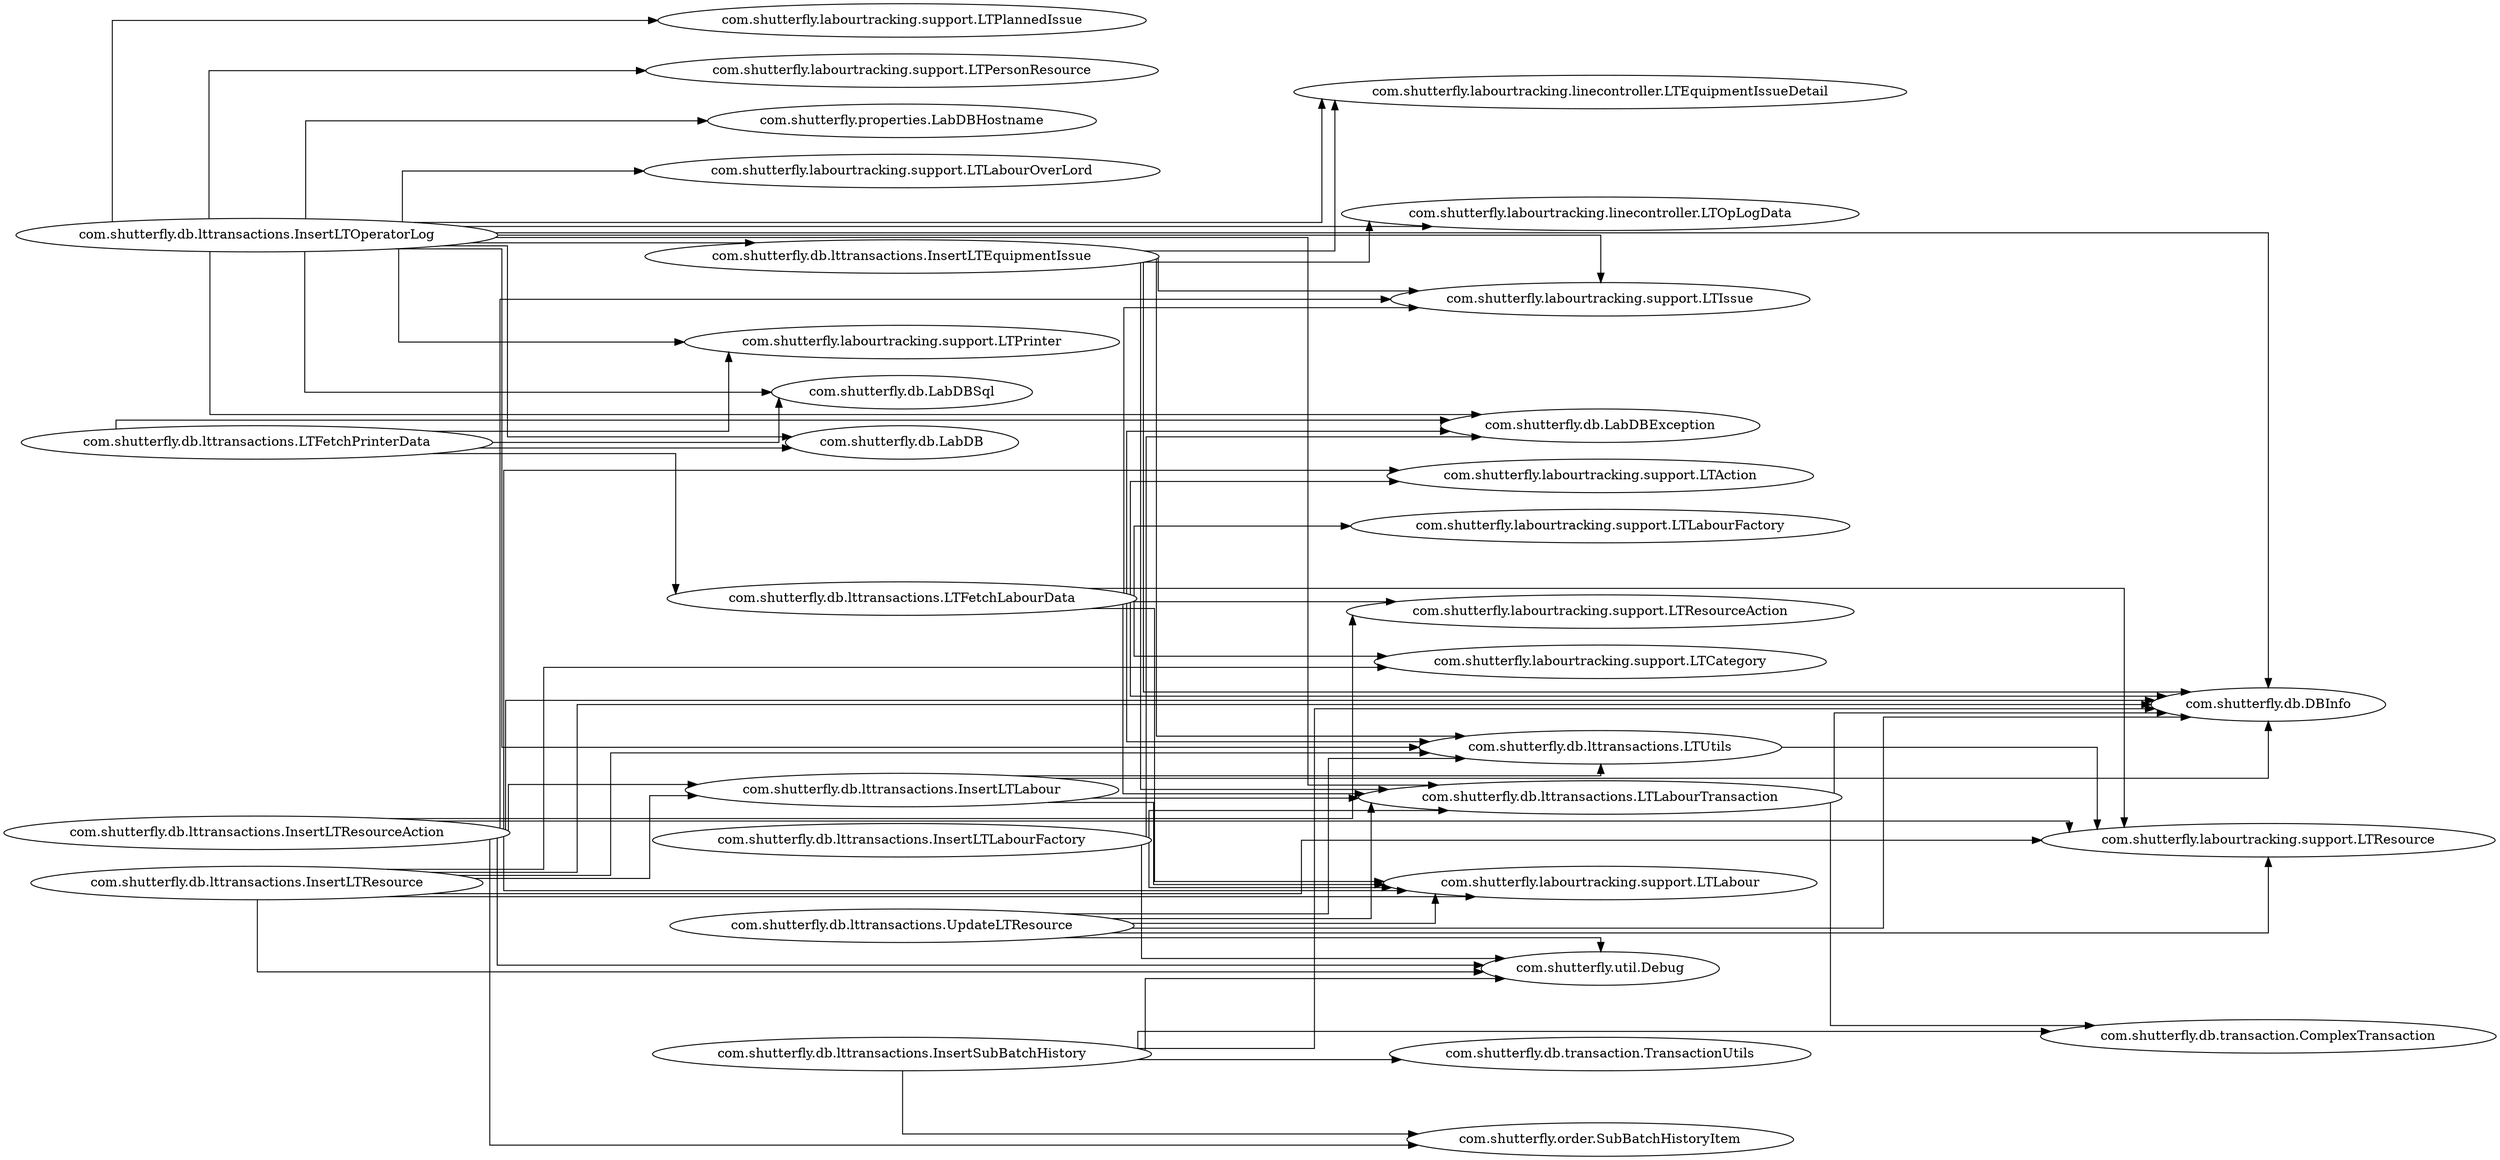 digraph dependencyGraph {
 concentrate=true;
 rankdir="LR"; 
ranksep="2.0";
"com.shutterfly.db.lttransactions.InsertLTEquipmentIssue"; 
"com.shutterfly.db.lttransactions.InsertLTEquipmentIssue"->"com.shutterfly.db.lttransactions.LTLabourTransaction";
"com.shutterfly.db.lttransactions.InsertLTEquipmentIssue"->"com.shutterfly.labourtracking.linecontroller.LTEquipmentIssueDetail";
"com.shutterfly.db.lttransactions.InsertLTEquipmentIssue"->"com.shutterfly.labourtracking.linecontroller.LTOpLogData";
"com.shutterfly.db.lttransactions.InsertLTEquipmentIssue"->"com.shutterfly.db.DBInfo";
"com.shutterfly.db.lttransactions.InsertLTEquipmentIssue"->"com.shutterfly.db.lttransactions.LTUtils";
"com.shutterfly.db.lttransactions.InsertLTEquipmentIssue"->"com.shutterfly.labourtracking.support.LTIssue";
"com.shutterfly.db.lttransactions.InsertLTLabour"; 
"com.shutterfly.db.lttransactions.InsertLTLabour"->"com.shutterfly.db.lttransactions.LTLabourTransaction";
"com.shutterfly.db.lttransactions.InsertLTLabour"->"com.shutterfly.labourtracking.support.LTLabour";
"com.shutterfly.db.lttransactions.InsertLTLabour"->"com.shutterfly.db.DBInfo";
"com.shutterfly.db.lttransactions.InsertLTLabour"->"com.shutterfly.db.lttransactions.LTUtils";
"com.shutterfly.db.lttransactions.InsertLTLabourFactory"; 
"com.shutterfly.db.lttransactions.InsertLTLabourFactory"->"com.shutterfly.labourtracking.support.LTLabour";
"com.shutterfly.db.lttransactions.InsertLTLabourFactory"->"com.shutterfly.db.lttransactions.LTLabourTransaction";
"com.shutterfly.db.lttransactions.InsertLTLabourFactory"->"com.shutterfly.db.LabDBException";
"com.shutterfly.db.lttransactions.InsertLTLabourFactory"->"com.shutterfly.util.Debug";
"com.shutterfly.db.lttransactions.InsertLTOperatorLog"; 
"com.shutterfly.db.lttransactions.InsertLTOperatorLog"->"com.shutterfly.db.lttransactions.LTLabourTransaction";
"com.shutterfly.db.lttransactions.InsertLTOperatorLog"->"com.shutterfly.labourtracking.linecontroller.LTOpLogData";
"com.shutterfly.db.lttransactions.InsertLTOperatorLog"->"com.shutterfly.db.DBInfo";
"com.shutterfly.db.lttransactions.InsertLTOperatorLog"->"com.shutterfly.labourtracking.linecontroller.LTEquipmentIssueDetail";
"com.shutterfly.db.lttransactions.InsertLTOperatorLog"->"com.shutterfly.db.LabDBException";
"com.shutterfly.db.lttransactions.InsertLTOperatorLog"->"com.shutterfly.db.LabDB";
"com.shutterfly.db.lttransactions.InsertLTOperatorLog"->"com.shutterfly.labourtracking.support.LTPlannedIssue";
"com.shutterfly.db.lttransactions.InsertLTOperatorLog"->"com.shutterfly.db.lttransactions.LTUtils";
"com.shutterfly.db.lttransactions.InsertLTOperatorLog"->"com.shutterfly.labourtracking.support.LTPersonResource";
"com.shutterfly.db.lttransactions.InsertLTOperatorLog"->"com.shutterfly.labourtracking.support.LTPrinter";
"com.shutterfly.db.lttransactions.InsertLTOperatorLog"->"com.shutterfly.db.lttransactions.InsertLTEquipmentIssue";
"com.shutterfly.db.lttransactions.InsertLTOperatorLog"->"com.shutterfly.properties.LabDBHostname";
"com.shutterfly.db.lttransactions.InsertLTOperatorLog"->"com.shutterfly.db.LabDBSql";
"com.shutterfly.db.lttransactions.InsertLTOperatorLog"->"com.shutterfly.labourtracking.support.LTLabourOverLord";
"com.shutterfly.db.lttransactions.InsertLTOperatorLog"->"com.shutterfly.labourtracking.support.LTIssue";
"com.shutterfly.db.lttransactions.InsertLTResource"; 
"com.shutterfly.db.lttransactions.InsertLTResource"->"com.shutterfly.db.lttransactions.InsertLTLabour";
"com.shutterfly.db.lttransactions.InsertLTResource"->"com.shutterfly.labourtracking.support.LTLabour";
"com.shutterfly.db.lttransactions.InsertLTResource"->"com.shutterfly.labourtracking.support.LTResource";
"com.shutterfly.db.lttransactions.InsertLTResource"->"com.shutterfly.db.DBInfo";
"com.shutterfly.db.lttransactions.InsertLTResource"->"com.shutterfly.db.lttransactions.LTUtils";
"com.shutterfly.db.lttransactions.InsertLTResource"->"com.shutterfly.util.Debug";
"com.shutterfly.db.lttransactions.InsertLTResource"->"com.shutterfly.labourtracking.support.LTCategory";
"com.shutterfly.db.lttransactions.InsertLTResourceAction"; 
"com.shutterfly.db.lttransactions.InsertLTResourceAction"->"com.shutterfly.db.lttransactions.InsertLTLabour";
"com.shutterfly.db.lttransactions.InsertLTResourceAction"->"com.shutterfly.labourtracking.support.LTLabour";
"com.shutterfly.db.lttransactions.InsertLTResourceAction"->"com.shutterfly.labourtracking.support.LTResourceAction";
"com.shutterfly.db.lttransactions.InsertLTResourceAction"->"com.shutterfly.db.DBInfo";
"com.shutterfly.db.lttransactions.InsertLTResourceAction"->"com.shutterfly.order.SubBatchHistoryItem";
"com.shutterfly.db.lttransactions.InsertLTResourceAction"->"com.shutterfly.util.Debug";
"com.shutterfly.db.lttransactions.InsertLTResourceAction"->"com.shutterfly.labourtracking.support.LTResource";
"com.shutterfly.db.lttransactions.InsertLTResourceAction"->"com.shutterfly.labourtracking.support.LTAction";
"com.shutterfly.db.lttransactions.InsertLTResourceAction"->"com.shutterfly.labourtracking.support.LTIssue";
"com.shutterfly.db.lttransactions.InsertSubBatchHistory"; 
"com.shutterfly.db.lttransactions.InsertSubBatchHistory"->"com.shutterfly.db.transaction.ComplexTransaction";
"com.shutterfly.db.lttransactions.InsertSubBatchHistory"->"com.shutterfly.order.SubBatchHistoryItem";
"com.shutterfly.db.lttransactions.InsertSubBatchHistory"->"com.shutterfly.db.DBInfo";
"com.shutterfly.db.lttransactions.InsertSubBatchHistory"->"com.shutterfly.util.Debug";
"com.shutterfly.db.lttransactions.InsertSubBatchHistory"->"com.shutterfly.db.transaction.TransactionUtils";
"com.shutterfly.db.lttransactions.LTFetchLabourData"; 
"com.shutterfly.db.lttransactions.LTFetchLabourData"->"com.shutterfly.db.lttransactions.LTLabourTransaction";
"com.shutterfly.db.lttransactions.LTFetchLabourData"->"com.shutterfly.labourtracking.support.LTLabour";
"com.shutterfly.db.lttransactions.LTFetchLabourData"->"com.shutterfly.db.DBInfo";
"com.shutterfly.db.lttransactions.LTFetchLabourData"->"com.shutterfly.db.LabDBException";
"com.shutterfly.db.lttransactions.LTFetchLabourData"->"com.shutterfly.labourtracking.support.LTLabourFactory";
"com.shutterfly.db.lttransactions.LTFetchLabourData"->"com.shutterfly.db.lttransactions.LTUtils";
"com.shutterfly.db.lttransactions.LTFetchLabourData"->"com.shutterfly.labourtracking.support.LTResource";
"com.shutterfly.db.lttransactions.LTFetchLabourData"->"com.shutterfly.labourtracking.support.LTCategory";
"com.shutterfly.db.lttransactions.LTFetchLabourData"->"com.shutterfly.labourtracking.support.LTIssue";
"com.shutterfly.db.lttransactions.LTFetchLabourData"->"com.shutterfly.labourtracking.support.LTAction";
"com.shutterfly.db.lttransactions.LTFetchLabourData"->"com.shutterfly.labourtracking.support.LTResourceAction";
"com.shutterfly.db.lttransactions.LTFetchPrinterData"; 
"com.shutterfly.db.lttransactions.LTFetchPrinterData"->"com.shutterfly.db.lttransactions.LTFetchLabourData";
"com.shutterfly.db.lttransactions.LTFetchPrinterData"->"com.shutterfly.labourtracking.support.LTPrinter";
"com.shutterfly.db.lttransactions.LTFetchPrinterData"->"com.shutterfly.db.LabDBException";
"com.shutterfly.db.lttransactions.LTFetchPrinterData"->"com.shutterfly.db.LabDB";
"com.shutterfly.db.lttransactions.LTFetchPrinterData"->"com.shutterfly.db.LabDBSql";
"com.shutterfly.db.lttransactions.LTLabourTransaction"; 
"com.shutterfly.db.lttransactions.LTLabourTransaction"->"com.shutterfly.db.transaction.ComplexTransaction";
"com.shutterfly.db.lttransactions.LTLabourTransaction"->"com.shutterfly.db.DBInfo";
"com.shutterfly.db.lttransactions.LTUtils"; 
"com.shutterfly.db.lttransactions.LTUtils"->"com.shutterfly.labourtracking.support.LTResource";
"com.shutterfly.db.lttransactions.UpdateLTResource"; 
"com.shutterfly.db.lttransactions.UpdateLTResource"->"com.shutterfly.db.lttransactions.LTLabourTransaction";
"com.shutterfly.db.lttransactions.UpdateLTResource"->"com.shutterfly.labourtracking.support.LTResource";
"com.shutterfly.db.lttransactions.UpdateLTResource"->"com.shutterfly.labourtracking.support.LTLabour";
"com.shutterfly.db.lttransactions.UpdateLTResource"->"com.shutterfly.db.DBInfo";
"com.shutterfly.db.lttransactions.UpdateLTResource"->"com.shutterfly.db.lttransactions.LTUtils";
"com.shutterfly.db.lttransactions.UpdateLTResource"->"com.shutterfly.util.Debug";
splines="ortho";
}